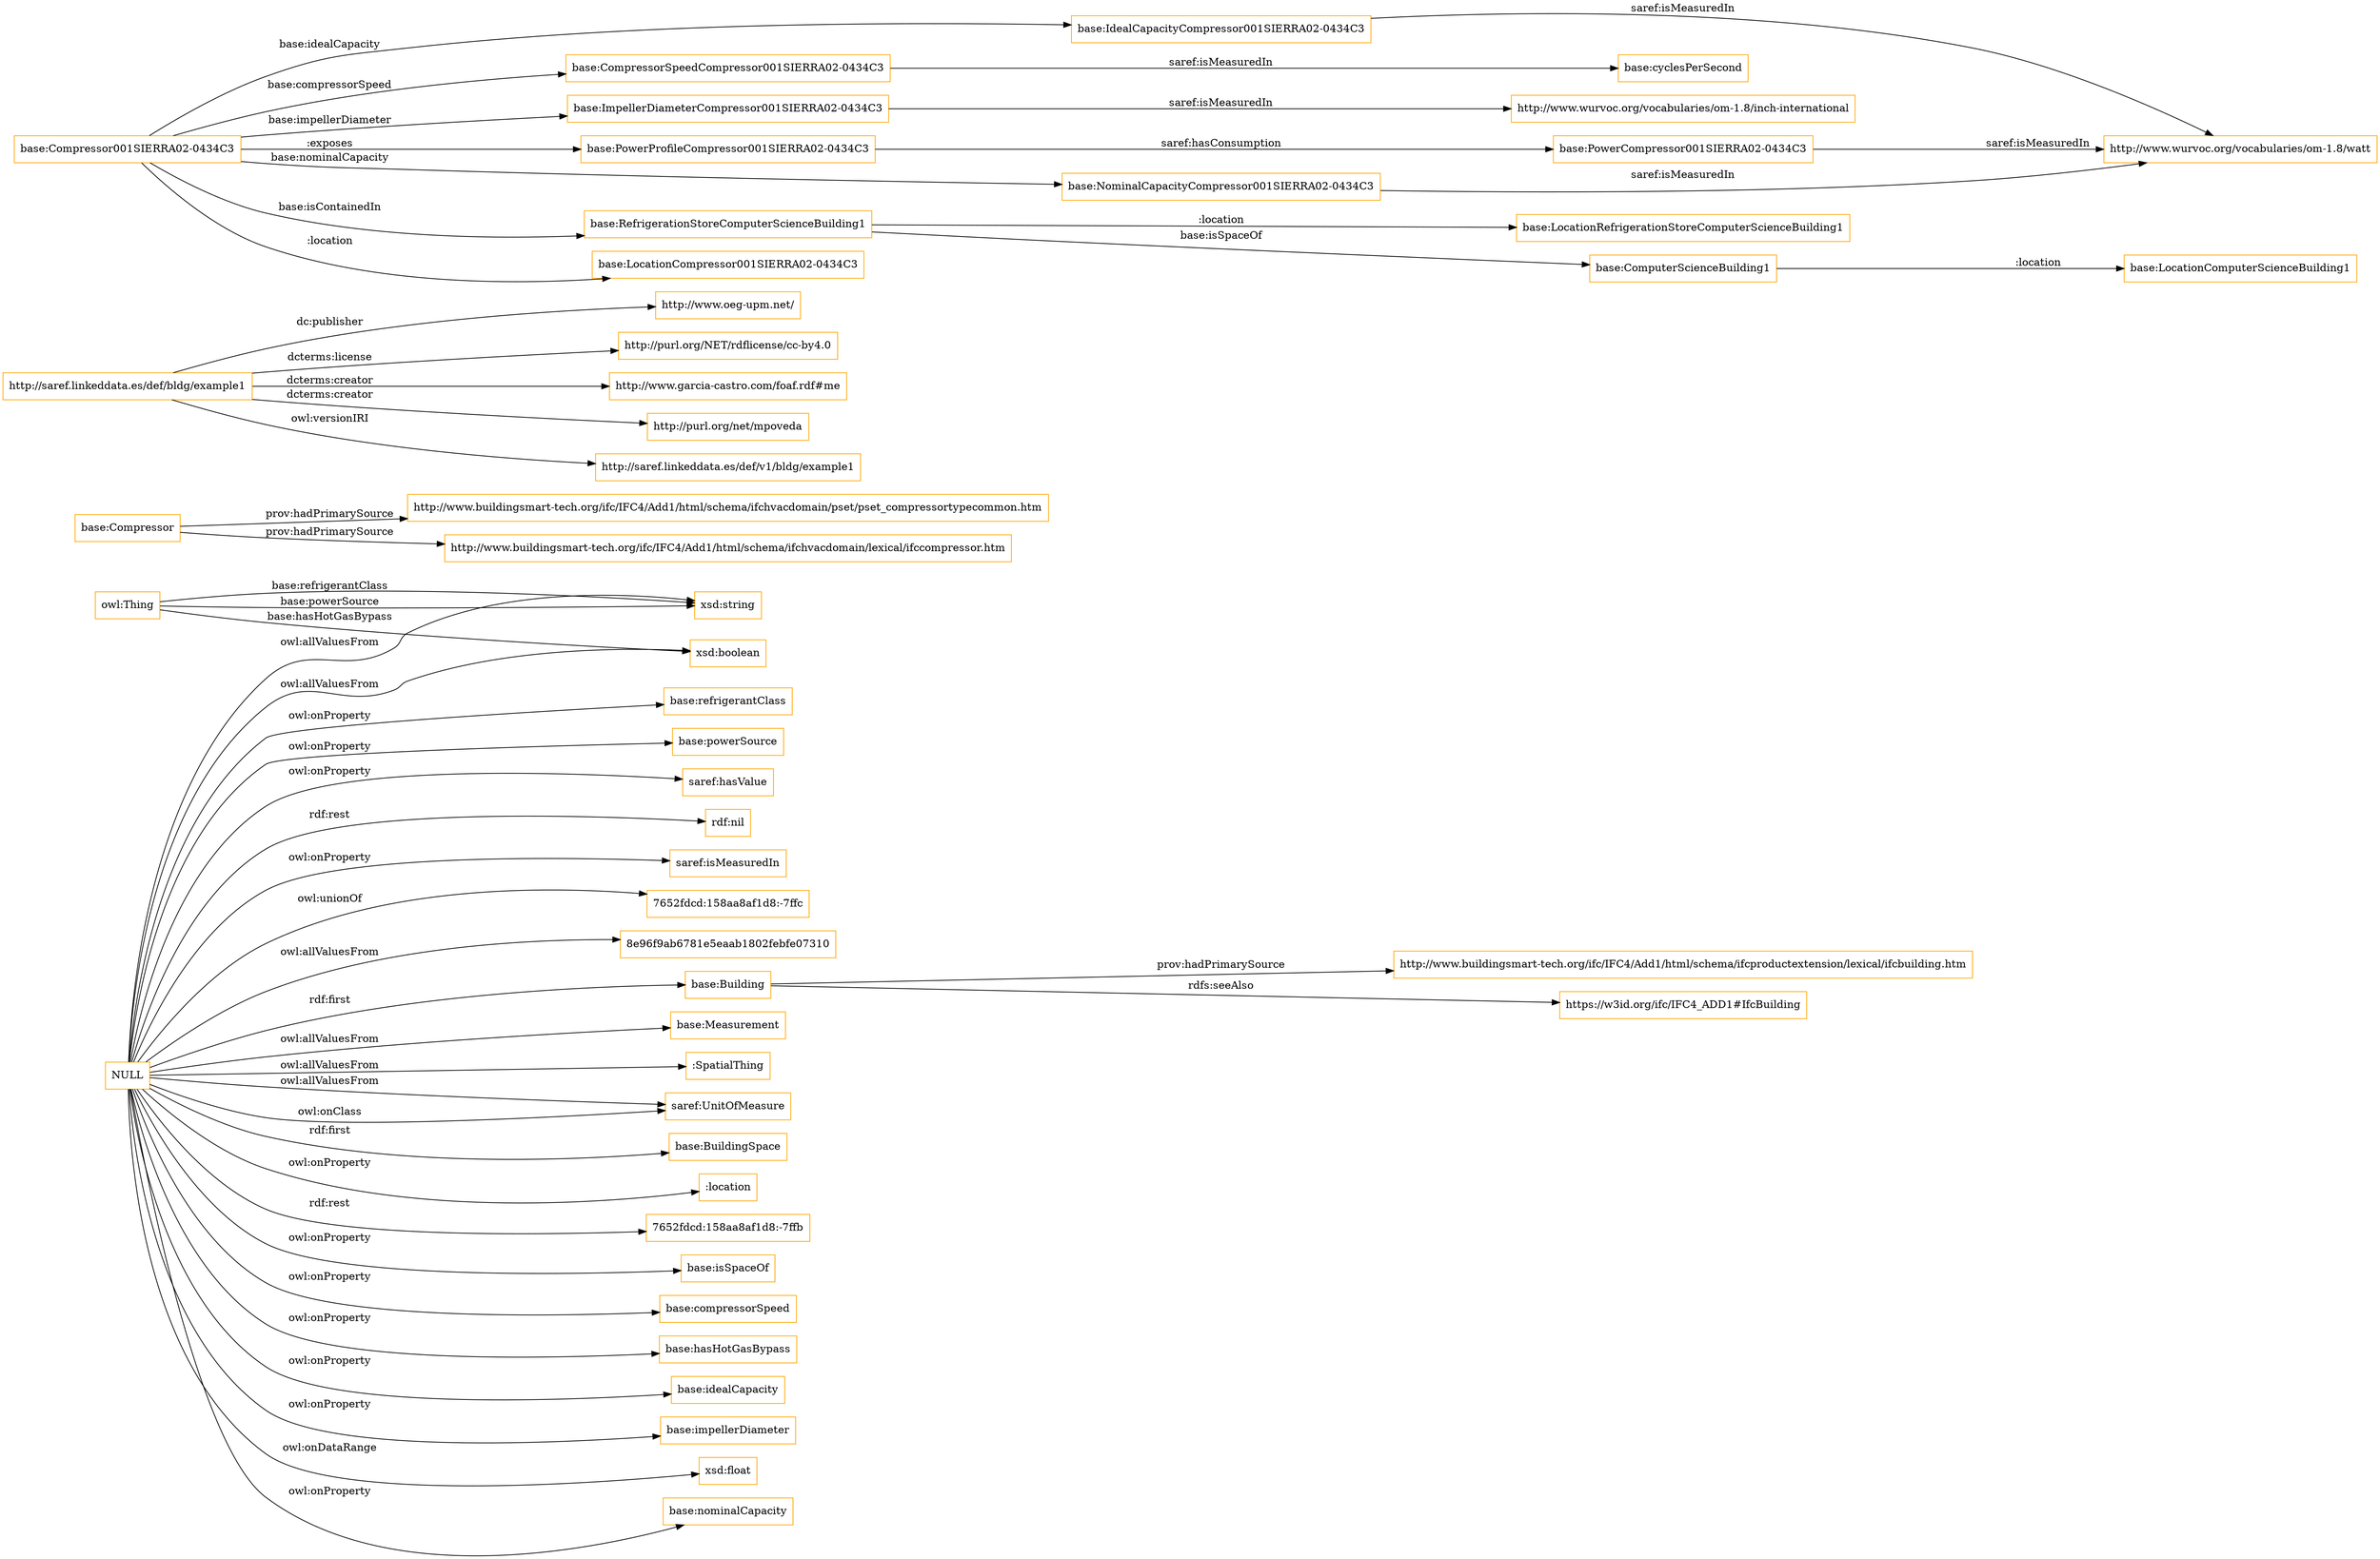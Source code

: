 digraph ar2dtool_diagram { 
rankdir=LR;
size="1501"
node [shape = rectangle, color="orange"]; "8e96f9ab6781e5eaab1802febfe07310" "base:Building" "base:Measurement" ":SpatialThing" "base:Compressor" "saref:UnitOfMeasure" "base:BuildingSpace" ; /*classes style*/
	"http://saref.linkeddata.es/def/bldg/example1" -> "http://www.oeg-upm.net/" [ label = "dc:publisher" ];
	"http://saref.linkeddata.es/def/bldg/example1" -> "http://purl.org/NET/rdflicense/cc-by4.0" [ label = "dcterms:license" ];
	"http://saref.linkeddata.es/def/bldg/example1" -> "http://www.garcia-castro.com/foaf.rdf#me" [ label = "dcterms:creator" ];
	"http://saref.linkeddata.es/def/bldg/example1" -> "http://purl.org/net/mpoveda" [ label = "dcterms:creator" ];
	"http://saref.linkeddata.es/def/bldg/example1" -> "http://saref.linkeddata.es/def/v1/bldg/example1" [ label = "owl:versionIRI" ];
	"base:PowerProfileCompressor001SIERRA02-0434C3" -> "base:PowerCompressor001SIERRA02-0434C3" [ label = "saref:hasConsumption" ];
	"base:CompressorSpeedCompressor001SIERRA02-0434C3" -> "base:cyclesPerSecond" [ label = "saref:isMeasuredIn" ];
	"base:ImpellerDiameterCompressor001SIERRA02-0434C3" -> "http://www.wurvoc.org/vocabularies/om-1.8/inch-international" [ label = "saref:isMeasuredIn" ];
	"base:NominalCapacityCompressor001SIERRA02-0434C3" -> "http://www.wurvoc.org/vocabularies/om-1.8/watt" [ label = "saref:isMeasuredIn" ];
	"base:RefrigerationStoreComputerScienceBuilding1" -> "base:LocationRefrigerationStoreComputerScienceBuilding1" [ label = ":location" ];
	"base:RefrigerationStoreComputerScienceBuilding1" -> "base:ComputerScienceBuilding1" [ label = "base:isSpaceOf" ];
	"base:ComputerScienceBuilding1" -> "base:LocationComputerScienceBuilding1" [ label = ":location" ];
	"base:PowerCompressor001SIERRA02-0434C3" -> "http://www.wurvoc.org/vocabularies/om-1.8/watt" [ label = "saref:isMeasuredIn" ];
	"base:IdealCapacityCompressor001SIERRA02-0434C3" -> "http://www.wurvoc.org/vocabularies/om-1.8/watt" [ label = "saref:isMeasuredIn" ];
	"base:Building" -> "http://www.buildingsmart-tech.org/ifc/IFC4/Add1/html/schema/ifcproductextension/lexical/ifcbuilding.htm" [ label = "prov:hadPrimarySource" ];
	"base:Building" -> "https://w3id.org/ifc/IFC4_ADD1#IfcBuilding" [ label = "rdfs:seeAlso" ];
	"base:Compressor" -> "http://www.buildingsmart-tech.org/ifc/IFC4/Add1/html/schema/ifchvacdomain/pset/pset_compressortypecommon.htm" [ label = "prov:hadPrimarySource" ];
	"base:Compressor" -> "http://www.buildingsmart-tech.org/ifc/IFC4/Add1/html/schema/ifchvacdomain/lexical/ifccompressor.htm" [ label = "prov:hadPrimarySource" ];
	"NULL" -> ":location" [ label = "owl:onProperty" ];
	"NULL" -> "7652fdcd:158aa8af1d8:-7ffb" [ label = "rdf:rest" ];
	"NULL" -> "base:isSpaceOf" [ label = "owl:onProperty" ];
	"NULL" -> "xsd:boolean" [ label = "owl:allValuesFrom" ];
	"NULL" -> "base:impellerDiameter" [ label = "owl:onProperty" ];
	"NULL" -> "xsd:float" [ label = "owl:onDataRange" ];
	"NULL" -> "base:nominalCapacity" [ label = "owl:onProperty" ];
	"NULL" -> "base:refrigerantClass" [ label = "owl:onProperty" ];
	"NULL" -> "base:powerSource" [ label = "owl:onProperty" ];
	"NULL" -> "saref:hasValue" [ label = "owl:onProperty" ];
	"NULL" -> "base:Building" [ label = "rdf:first" ];
	"NULL" -> "saref:UnitOfMeasure" [ label = "owl:onClass" ];
	"NULL" -> "saref:UnitOfMeasure" [ label = "owl:allValuesFrom" ];
	"NULL" -> "rdf:nil" [ label = "rdf:rest" ];
	"NULL" -> "saref:isMeasuredIn" [ label = "owl:onProperty" ];
	"NULL" -> "8e96f9ab6781e5eaab1802febfe07310" [ label = "owl:allValuesFrom" ];
	"NULL" -> "7652fdcd:158aa8af1d8:-7ffc" [ label = "owl:unionOf" ];
	"NULL" -> ":SpatialThing" [ label = "owl:allValuesFrom" ];
	"NULL" -> "base:compressorSpeed" [ label = "owl:onProperty" ];
	"NULL" -> "base:Measurement" [ label = "owl:allValuesFrom" ];
	"NULL" -> "base:BuildingSpace" [ label = "rdf:first" ];
	"NULL" -> "base:hasHotGasBypass" [ label = "owl:onProperty" ];
	"NULL" -> "xsd:string" [ label = "owl:allValuesFrom" ];
	"NULL" -> "base:idealCapacity" [ label = "owl:onProperty" ];
	"base:Compressor001SIERRA02-0434C3" -> "base:ImpellerDiameterCompressor001SIERRA02-0434C3" [ label = "base:impellerDiameter" ];
	"base:Compressor001SIERRA02-0434C3" -> "base:LocationCompressor001SIERRA02-0434C3" [ label = ":location" ];
	"base:Compressor001SIERRA02-0434C3" -> "base:NominalCapacityCompressor001SIERRA02-0434C3" [ label = "base:nominalCapacity" ];
	"base:Compressor001SIERRA02-0434C3" -> "base:IdealCapacityCompressor001SIERRA02-0434C3" [ label = "base:idealCapacity" ];
	"base:Compressor001SIERRA02-0434C3" -> "base:CompressorSpeedCompressor001SIERRA02-0434C3" [ label = "base:compressorSpeed" ];
	"base:Compressor001SIERRA02-0434C3" -> "base:RefrigerationStoreComputerScienceBuilding1" [ label = "base:isContainedIn" ];
	"base:Compressor001SIERRA02-0434C3" -> "base:PowerProfileCompressor001SIERRA02-0434C3" [ label = ":exposes" ];
	"owl:Thing" -> "xsd:boolean" [ label = "base:hasHotGasBypass" ];
	"owl:Thing" -> "xsd:string" [ label = "base:refrigerantClass" ];
	"owl:Thing" -> "xsd:string" [ label = "base:powerSource" ];

}
